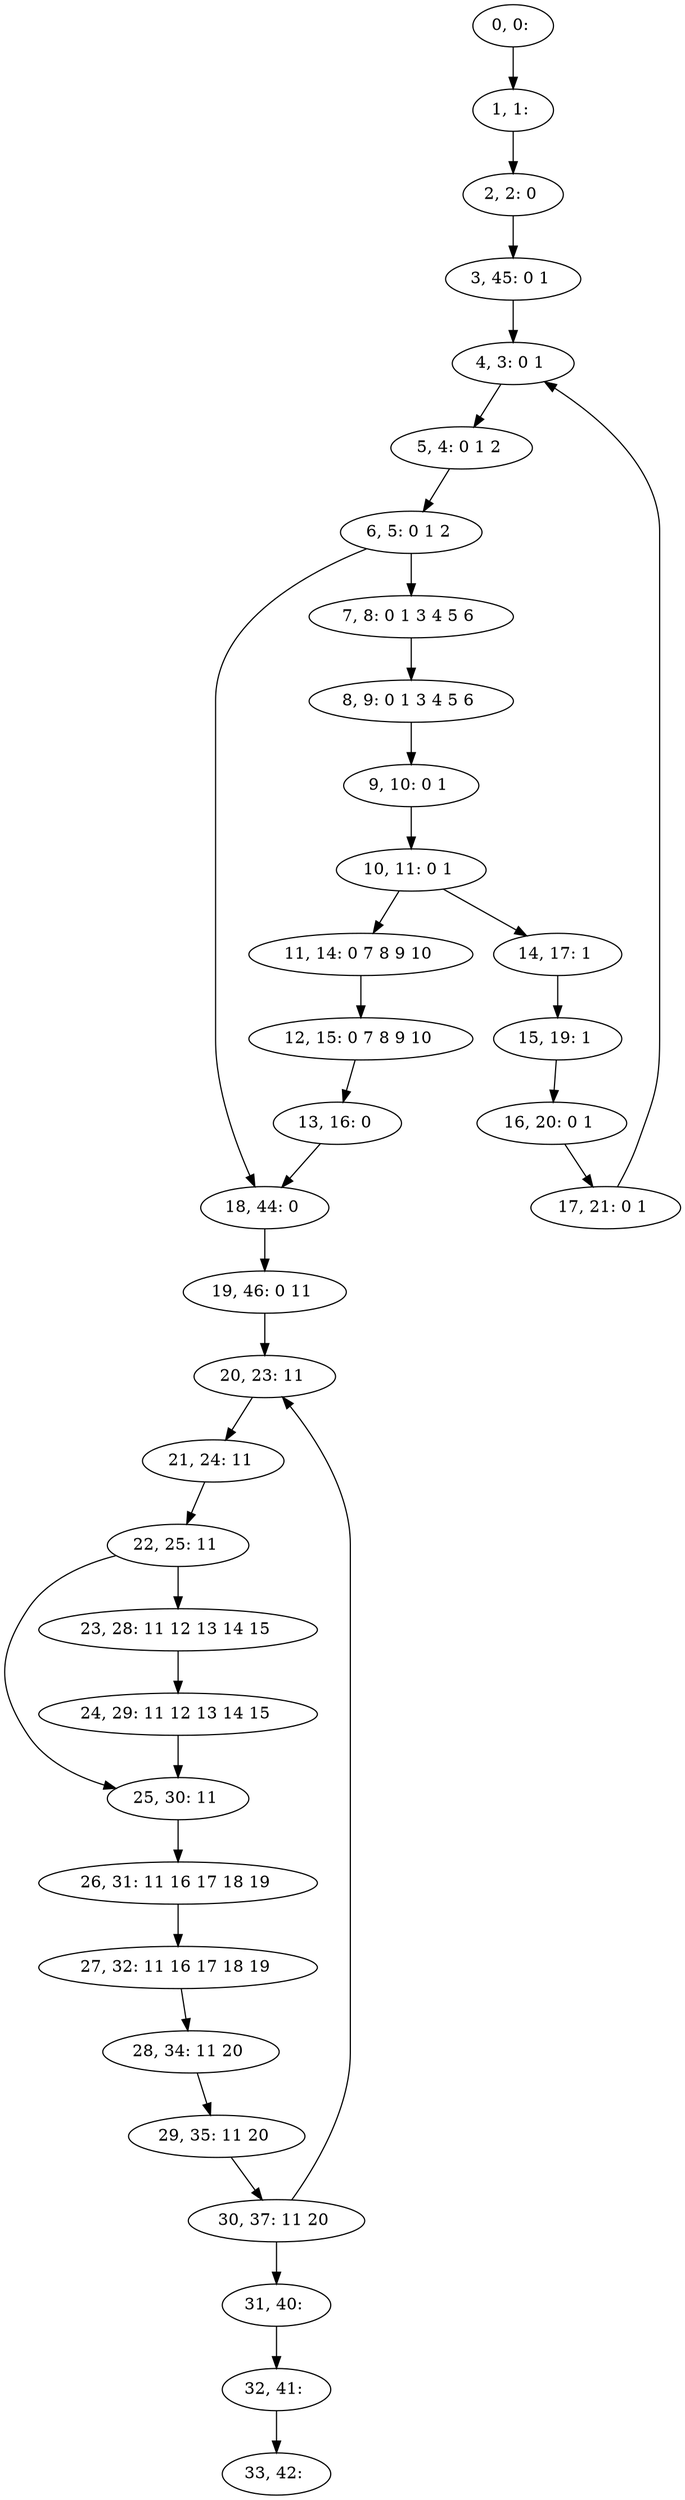 digraph G {
0[label="0, 0: "];
1[label="1, 1: "];
2[label="2, 2: 0 "];
3[label="3, 45: 0 1 "];
4[label="4, 3: 0 1 "];
5[label="5, 4: 0 1 2 "];
6[label="6, 5: 0 1 2 "];
7[label="7, 8: 0 1 3 4 5 6 "];
8[label="8, 9: 0 1 3 4 5 6 "];
9[label="9, 10: 0 1 "];
10[label="10, 11: 0 1 "];
11[label="11, 14: 0 7 8 9 10 "];
12[label="12, 15: 0 7 8 9 10 "];
13[label="13, 16: 0 "];
14[label="14, 17: 1 "];
15[label="15, 19: 1 "];
16[label="16, 20: 0 1 "];
17[label="17, 21: 0 1 "];
18[label="18, 44: 0 "];
19[label="19, 46: 0 11 "];
20[label="20, 23: 11 "];
21[label="21, 24: 11 "];
22[label="22, 25: 11 "];
23[label="23, 28: 11 12 13 14 15 "];
24[label="24, 29: 11 12 13 14 15 "];
25[label="25, 30: 11 "];
26[label="26, 31: 11 16 17 18 19 "];
27[label="27, 32: 11 16 17 18 19 "];
28[label="28, 34: 11 20 "];
29[label="29, 35: 11 20 "];
30[label="30, 37: 11 20 "];
31[label="31, 40: "];
32[label="32, 41: "];
33[label="33, 42: "];
0->1 ;
1->2 ;
2->3 ;
3->4 ;
4->5 ;
5->6 ;
6->7 ;
6->18 ;
7->8 ;
8->9 ;
9->10 ;
10->11 ;
10->14 ;
11->12 ;
12->13 ;
13->18 ;
14->15 ;
15->16 ;
16->17 ;
17->4 ;
18->19 ;
19->20 ;
20->21 ;
21->22 ;
22->23 ;
22->25 ;
23->24 ;
24->25 ;
25->26 ;
26->27 ;
27->28 ;
28->29 ;
29->30 ;
30->31 ;
30->20 ;
31->32 ;
32->33 ;
}
